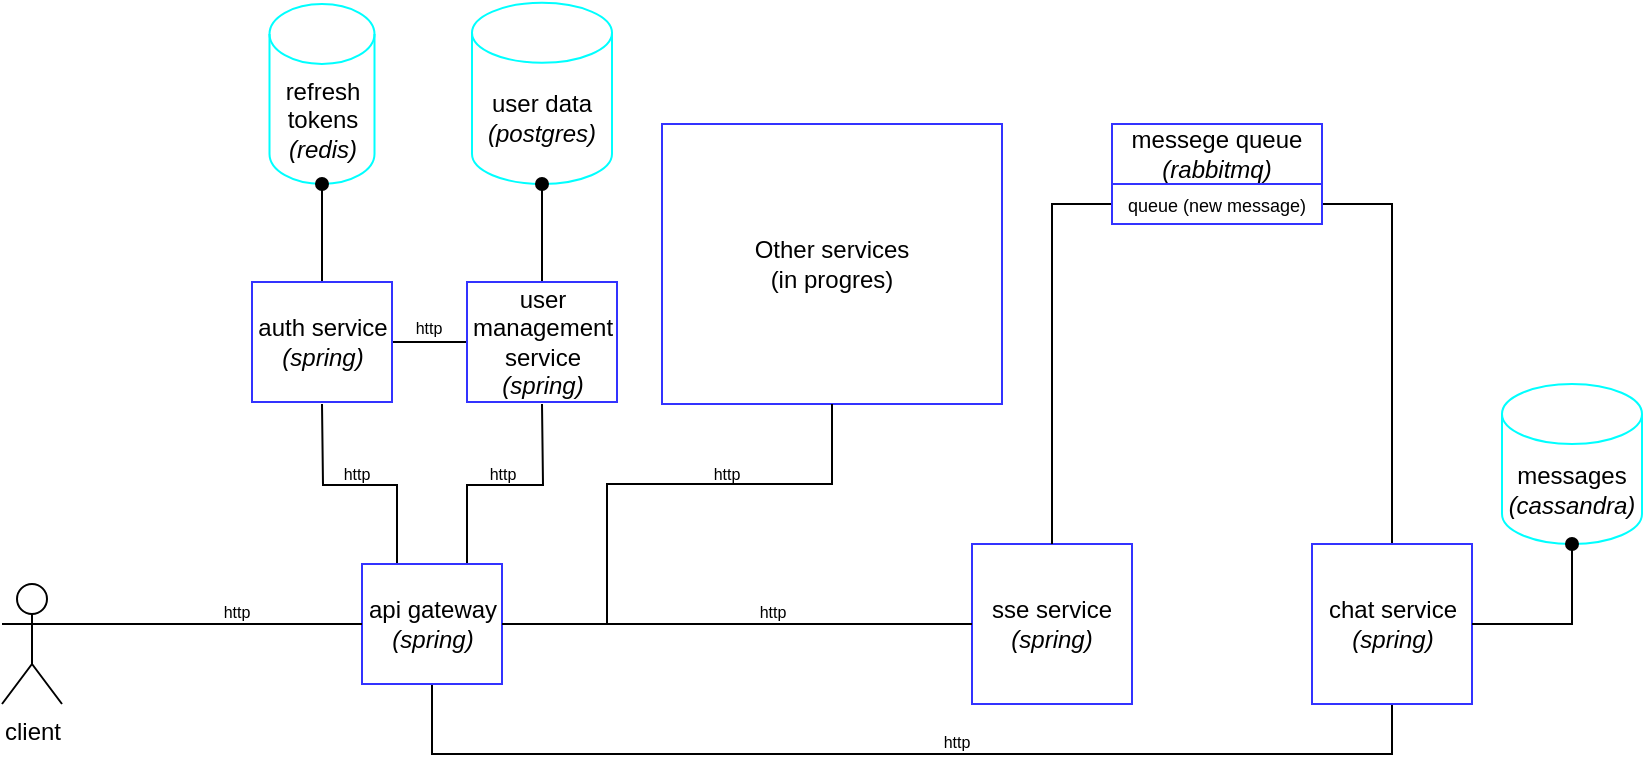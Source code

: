 <mxfile version="21.3.7" type="device">
  <diagram id="yY089J-aIF6e-MrQwjvt" name="Страница 1">
    <mxGraphModel dx="1185" dy="688" grid="1" gridSize="10" guides="1" tooltips="1" connect="1" arrows="1" fold="1" page="1" pageScale="1" pageWidth="1169" pageHeight="827" math="0" shadow="0">
      <root>
        <mxCell id="0" />
        <mxCell id="1" parent="0" />
        <mxCell id="3FGFGwQInpcxt64Ezk21-3" style="edgeStyle=orthogonalEdgeStyle;rounded=0;orthogonalLoop=1;jettySize=auto;html=1;entryX=0.5;entryY=1;entryDx=0;entryDy=0;startArrow=none;startFill=0;endArrow=none;endFill=0;exitX=0.5;exitY=1;exitDx=0;exitDy=0;" parent="1" source="ISTWP1qSsfGEcgpO0xII-3" target="ISTWP1qSsfGEcgpO0xII-4" edge="1">
          <mxGeometry relative="1" as="geometry">
            <Array as="points">
              <mxPoint x="395" y="595" />
              <mxPoint x="875" y="595" />
            </Array>
            <mxPoint x="390" y="590" as="sourcePoint" />
          </mxGeometry>
        </mxCell>
        <mxCell id="qbj8UxB_bABXDXe74kNN-6" style="edgeStyle=orthogonalEdgeStyle;rounded=0;orthogonalLoop=1;jettySize=auto;html=1;exitX=0.75;exitY=0;exitDx=0;exitDy=0;endArrow=none;endFill=0;startArrow=none;startFill=0;" parent="1" source="ISTWP1qSsfGEcgpO0xII-3" edge="1">
          <mxGeometry relative="1" as="geometry">
            <mxPoint x="450.0" y="420" as="targetPoint" />
          </mxGeometry>
        </mxCell>
        <mxCell id="qbj8UxB_bABXDXe74kNN-7" style="edgeStyle=orthogonalEdgeStyle;rounded=0;orthogonalLoop=1;jettySize=auto;html=1;exitX=0.25;exitY=0;exitDx=0;exitDy=0;endArrow=none;endFill=0;startArrow=none;startFill=0;" parent="1" source="ISTWP1qSsfGEcgpO0xII-3" edge="1">
          <mxGeometry relative="1" as="geometry">
            <mxPoint x="340" y="420" as="targetPoint" />
          </mxGeometry>
        </mxCell>
        <mxCell id="ISTWP1qSsfGEcgpO0xII-3" value="api gateway&lt;br&gt;&lt;i&gt;(spring)&lt;/i&gt;" style="html=1;strokeColor=#3333FF;fillColor=none;" parent="1" vertex="1">
          <mxGeometry x="360" y="500" width="70" height="60" as="geometry" />
        </mxCell>
        <mxCell id="3FGFGwQInpcxt64Ezk21-5" style="edgeStyle=orthogonalEdgeStyle;rounded=0;orthogonalLoop=1;jettySize=auto;html=1;exitX=0.5;exitY=0;exitDx=0;exitDy=0;endArrow=none;endFill=0;entryX=1;entryY=0.5;entryDx=0;entryDy=0;" parent="1" source="ISTWP1qSsfGEcgpO0xII-4" target="ISTWP1qSsfGEcgpO0xII-30" edge="1">
          <mxGeometry relative="1" as="geometry">
            <mxPoint x="875" y="320" as="targetPoint" />
          </mxGeometry>
        </mxCell>
        <mxCell id="ISTWP1qSsfGEcgpO0xII-4" value="chat service&lt;br&gt;&lt;i style=&quot;&quot;&gt;(spring)&lt;/i&gt;" style="html=1;strokeColor=#3333FF;fillColor=none;" parent="1" vertex="1">
          <mxGeometry x="835" y="490" width="80" height="80" as="geometry" />
        </mxCell>
        <mxCell id="ISTWP1qSsfGEcgpO0xII-5" value="refresh tokens&lt;br&gt;&lt;i&gt;(redis)&lt;/i&gt;" style="shape=cylinder3;whiteSpace=wrap;html=1;boundedLbl=1;backgroundOutline=1;size=15;strokeColor=#00FFFF;fillColor=none;" parent="1" vertex="1">
          <mxGeometry x="313.75" y="220" width="52.5" height="90" as="geometry" />
        </mxCell>
        <mxCell id="ISTWP1qSsfGEcgpO0xII-6" value="messages&lt;br&gt;&lt;i&gt;(cassandra)&lt;/i&gt;" style="shape=cylinder3;whiteSpace=wrap;html=1;boundedLbl=1;backgroundOutline=1;size=15;strokeColor=#00FFFF;fillColor=none;" parent="1" vertex="1">
          <mxGeometry x="930" y="410" width="70" height="80" as="geometry" />
        </mxCell>
        <mxCell id="ISTWP1qSsfGEcgpO0xII-12" value="" style="endArrow=oval;startArrow=none;html=1;rounded=0;exitX=1;exitY=0.5;exitDx=0;exitDy=0;entryX=0.5;entryY=1;entryDx=0;entryDy=0;entryPerimeter=0;startFill=0;endFill=1;" parent="1" source="ISTWP1qSsfGEcgpO0xII-4" target="ISTWP1qSsfGEcgpO0xII-6" edge="1">
          <mxGeometry width="50" height="50" relative="1" as="geometry">
            <mxPoint x="985" y="705" as="sourcePoint" />
            <mxPoint x="995" y="520" as="targetPoint" />
            <Array as="points">
              <mxPoint x="965" y="530" />
            </Array>
          </mxGeometry>
        </mxCell>
        <mxCell id="ISTWP1qSsfGEcgpO0xII-13" value="sse service&lt;br&gt;&lt;i&gt;(spring)&lt;/i&gt;" style="whiteSpace=wrap;html=1;aspect=fixed;strokeColor=#3333FF;fillColor=none;" parent="1" vertex="1">
          <mxGeometry x="665" y="490" width="80" height="80" as="geometry" />
        </mxCell>
        <mxCell id="ISTWP1qSsfGEcgpO0xII-19" value="messege queue&lt;br&gt;&lt;i&gt;(rabbitmq)&lt;/i&gt;" style="rounded=0;whiteSpace=wrap;html=1;strokeColor=#3333FF;fillColor=none;" parent="1" vertex="1">
          <mxGeometry x="735" y="280" width="105" height="30" as="geometry" />
        </mxCell>
        <mxCell id="3FGFGwQInpcxt64Ezk21-7" style="edgeStyle=orthogonalEdgeStyle;rounded=0;orthogonalLoop=1;jettySize=auto;html=1;exitX=0;exitY=0.5;exitDx=0;exitDy=0;entryX=0.5;entryY=0;entryDx=0;entryDy=0;endArrow=none;endFill=0;startArrow=none;startFill=0;" parent="1" source="ISTWP1qSsfGEcgpO0xII-30" target="ISTWP1qSsfGEcgpO0xII-13" edge="1">
          <mxGeometry relative="1" as="geometry">
            <mxPoint x="705" y="420" as="targetPoint" />
          </mxGeometry>
        </mxCell>
        <mxCell id="ISTWP1qSsfGEcgpO0xII-30" value="&lt;font style=&quot;font-size: 9px;&quot;&gt;queue (new message)&lt;/font&gt;" style="rounded=0;whiteSpace=wrap;html=1;strokeColor=#3333FF;fillColor=none;" parent="1" vertex="1">
          <mxGeometry x="735" y="310" width="105" height="20" as="geometry" />
        </mxCell>
        <mxCell id="ISTWP1qSsfGEcgpO0xII-37" value="client" style="shape=umlActor;verticalLabelPosition=bottom;verticalAlign=top;html=1;outlineConnect=0;fillColor=none;strokeColor=default;shadow=0;" parent="1" vertex="1">
          <mxGeometry x="180" y="510" width="30" height="60" as="geometry" />
        </mxCell>
        <mxCell id="ISTWP1qSsfGEcgpO0xII-40" value="" style="endArrow=none;startArrow=none;html=1;rounded=0;entryX=0;entryY=0.5;entryDx=0;entryDy=0;startFill=0;endFill=0;" parent="1" target="ISTWP1qSsfGEcgpO0xII-3" edge="1">
          <mxGeometry width="50" height="50" relative="1" as="geometry">
            <mxPoint x="210" y="530" as="sourcePoint" />
            <mxPoint x="705" y="470" as="targetPoint" />
          </mxGeometry>
        </mxCell>
        <mxCell id="kDBblpaenROU-72gEPN4-12" value="user data&lt;br&gt;&lt;i&gt;(postgres)&lt;/i&gt;" style="shape=cylinder3;whiteSpace=wrap;html=1;boundedLbl=1;backgroundOutline=1;size=15;strokeColor=#00FFFF;fillColor=none;" parent="1" vertex="1">
          <mxGeometry x="415" y="219.38" width="70" height="90.62" as="geometry" />
        </mxCell>
        <mxCell id="kDBblpaenROU-72gEPN4-20" value="Other services&lt;br&gt;(in progres)" style="rounded=0;whiteSpace=wrap;html=1;strokeColor=#3333FF;fillColor=none;" parent="1" vertex="1">
          <mxGeometry x="510" y="280" width="170" height="140" as="geometry" />
        </mxCell>
        <mxCell id="kDBblpaenROU-72gEPN4-41" style="edgeStyle=orthogonalEdgeStyle;rounded=0;orthogonalLoop=1;jettySize=auto;html=1;exitX=0;exitY=0.5;exitDx=0;exitDy=0;entryX=1;entryY=0.5;entryDx=0;entryDy=0;endArrow=none;endFill=0;startArrow=none;startFill=0;" parent="1" source="ISTWP1qSsfGEcgpO0xII-13" target="ISTWP1qSsfGEcgpO0xII-3" edge="1">
          <mxGeometry relative="1" as="geometry">
            <mxPoint x="635" y="544" as="targetPoint" />
            <mxPoint x="545" y="530" as="sourcePoint" />
          </mxGeometry>
        </mxCell>
        <mxCell id="kDBblpaenROU-72gEPN4-46" value="&lt;font style=&quot;font-size: 8px;&quot;&gt;http&lt;/font&gt;" style="text;html=1;strokeColor=none;fillColor=none;align=center;verticalAlign=middle;whiteSpace=wrap;rounded=0;" parent="1" vertex="1">
          <mxGeometry x="558" y="518" width="15" height="10" as="geometry" />
        </mxCell>
        <mxCell id="kDBblpaenROU-72gEPN4-50" value="&lt;font style=&quot;font-size: 8px;&quot;&gt;http&lt;/font&gt;" style="text;html=1;strokeColor=none;fillColor=none;align=center;verticalAlign=middle;whiteSpace=wrap;rounded=0;rotation=0;" parent="1" vertex="1">
          <mxGeometry x="535" y="449" width="15" height="10" as="geometry" />
        </mxCell>
        <mxCell id="kDBblpaenROU-72gEPN4-51" value="&lt;font style=&quot;font-size: 8px;&quot;&gt;http&lt;/font&gt;" style="text;html=1;strokeColor=none;fillColor=none;align=center;verticalAlign=middle;whiteSpace=wrap;rounded=0;" parent="1" vertex="1">
          <mxGeometry x="290" y="518" width="15" height="10" as="geometry" />
        </mxCell>
        <mxCell id="fZNa2OlM_59kd07LReQJ-6" value="" style="endArrow=none;html=1;rounded=0;entryX=0.5;entryY=1;entryDx=0;entryDy=0;startArrow=none;startFill=0;endFill=0;" parent="1" target="kDBblpaenROU-72gEPN4-20" edge="1">
          <mxGeometry width="50" height="50" relative="1" as="geometry">
            <mxPoint x="482.5" y="530" as="sourcePoint" />
            <mxPoint x="543.13" y="460" as="targetPoint" />
            <Array as="points">
              <mxPoint x="482.5" y="460" />
              <mxPoint x="595" y="460" />
            </Array>
          </mxGeometry>
        </mxCell>
        <mxCell id="3FGFGwQInpcxt64Ezk21-9" value="&lt;font style=&quot;font-size: 8px;&quot;&gt;http&lt;/font&gt;" style="text;html=1;strokeColor=none;fillColor=none;align=center;verticalAlign=middle;whiteSpace=wrap;rounded=0;" parent="1" vertex="1">
          <mxGeometry x="650" y="583" width="15" height="10" as="geometry" />
        </mxCell>
        <mxCell id="qbj8UxB_bABXDXe74kNN-8" style="edgeStyle=orthogonalEdgeStyle;rounded=0;orthogonalLoop=1;jettySize=auto;html=1;exitX=0.5;exitY=0;exitDx=0;exitDy=0;entryX=0.5;entryY=1;entryDx=0;entryDy=0;entryPerimeter=0;endArrow=oval;endFill=1;" parent="1" source="FWDkpfIc_kf_TAcyv8ec-2" target="ISTWP1qSsfGEcgpO0xII-5" edge="1">
          <mxGeometry relative="1" as="geometry" />
        </mxCell>
        <mxCell id="2MMTQavIdxfNkU22Tnsl-2" style="edgeStyle=orthogonalEdgeStyle;rounded=0;orthogonalLoop=1;jettySize=auto;html=1;exitX=1;exitY=0.5;exitDx=0;exitDy=0;entryX=0;entryY=0.5;entryDx=0;entryDy=0;endArrow=none;endFill=0;" edge="1" parent="1" source="FWDkpfIc_kf_TAcyv8ec-2" target="qbj8UxB_bABXDXe74kNN-1">
          <mxGeometry relative="1" as="geometry" />
        </mxCell>
        <mxCell id="FWDkpfIc_kf_TAcyv8ec-2" value="auth service&lt;br&gt;&lt;i&gt;(spring)&lt;/i&gt;" style="html=1;strokeColor=#3333FF;fillColor=none;" parent="1" vertex="1">
          <mxGeometry x="305" y="359" width="70" height="60" as="geometry" />
        </mxCell>
        <mxCell id="FWDkpfIc_kf_TAcyv8ec-7" value="&lt;font style=&quot;font-size: 8px;&quot;&gt;http&lt;/font&gt;" style="text;html=1;strokeColor=none;fillColor=none;align=center;verticalAlign=middle;whiteSpace=wrap;rounded=0;" parent="1" vertex="1">
          <mxGeometry x="350" y="449" width="15" height="10" as="geometry" />
        </mxCell>
        <mxCell id="qbj8UxB_bABXDXe74kNN-9" style="edgeStyle=orthogonalEdgeStyle;rounded=0;orthogonalLoop=1;jettySize=auto;html=1;exitX=0.5;exitY=0;exitDx=0;exitDy=0;entryX=0.5;entryY=1;entryDx=0;entryDy=0;entryPerimeter=0;endArrow=oval;endFill=1;" parent="1" source="qbj8UxB_bABXDXe74kNN-1" target="kDBblpaenROU-72gEPN4-12" edge="1">
          <mxGeometry relative="1" as="geometry" />
        </mxCell>
        <mxCell id="qbj8UxB_bABXDXe74kNN-1" value="user &lt;br&gt;management &lt;br&gt;service&lt;br&gt;&lt;i&gt;(spring)&lt;/i&gt;" style="html=1;strokeColor=#3333FF;fillColor=none;" parent="1" vertex="1">
          <mxGeometry x="412.5" y="359" width="75" height="60" as="geometry" />
        </mxCell>
        <mxCell id="qbj8UxB_bABXDXe74kNN-3" value="&lt;font style=&quot;font-size: 8px;&quot;&gt;http&lt;/font&gt;" style="text;html=1;strokeColor=none;fillColor=none;align=center;verticalAlign=middle;whiteSpace=wrap;rounded=0;" parent="1" vertex="1">
          <mxGeometry x="423" y="449" width="15" height="10" as="geometry" />
        </mxCell>
        <mxCell id="2MMTQavIdxfNkU22Tnsl-3" value="&lt;font style=&quot;font-size: 8px;&quot;&gt;http&lt;/font&gt;" style="text;html=1;strokeColor=none;fillColor=none;align=center;verticalAlign=middle;whiteSpace=wrap;rounded=0;" vertex="1" parent="1">
          <mxGeometry x="386" y="376" width="15" height="10" as="geometry" />
        </mxCell>
      </root>
    </mxGraphModel>
  </diagram>
</mxfile>
